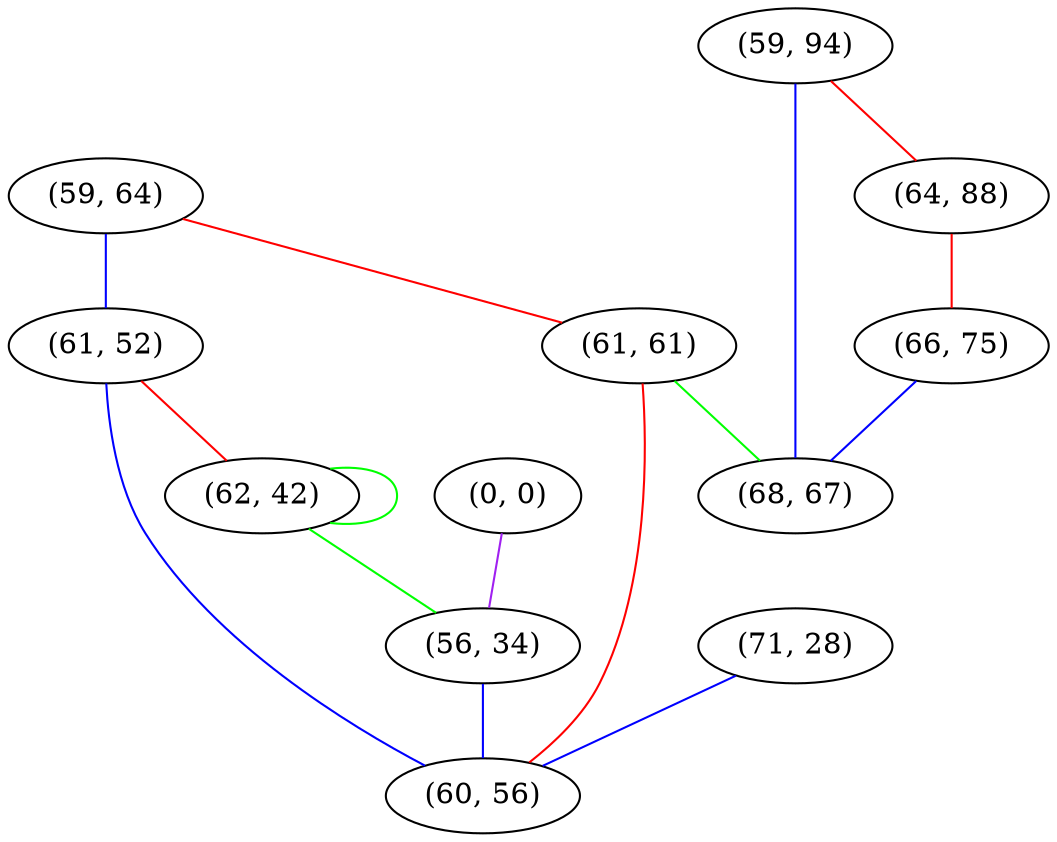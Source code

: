 graph "" {
"(59, 64)";
"(0, 0)";
"(61, 61)";
"(59, 94)";
"(61, 52)";
"(64, 88)";
"(66, 75)";
"(62, 42)";
"(56, 34)";
"(68, 67)";
"(71, 28)";
"(60, 56)";
"(59, 64)" -- "(61, 52)"  [color=blue, key=0, weight=3];
"(59, 64)" -- "(61, 61)"  [color=red, key=0, weight=1];
"(0, 0)" -- "(56, 34)"  [color=purple, key=0, weight=4];
"(61, 61)" -- "(68, 67)"  [color=green, key=0, weight=2];
"(61, 61)" -- "(60, 56)"  [color=red, key=0, weight=1];
"(59, 94)" -- "(64, 88)"  [color=red, key=0, weight=1];
"(59, 94)" -- "(68, 67)"  [color=blue, key=0, weight=3];
"(61, 52)" -- "(62, 42)"  [color=red, key=0, weight=1];
"(61, 52)" -- "(60, 56)"  [color=blue, key=0, weight=3];
"(64, 88)" -- "(66, 75)"  [color=red, key=0, weight=1];
"(66, 75)" -- "(68, 67)"  [color=blue, key=0, weight=3];
"(62, 42)" -- "(62, 42)"  [color=green, key=0, weight=2];
"(62, 42)" -- "(56, 34)"  [color=green, key=0, weight=2];
"(56, 34)" -- "(60, 56)"  [color=blue, key=0, weight=3];
"(71, 28)" -- "(60, 56)"  [color=blue, key=0, weight=3];
}
